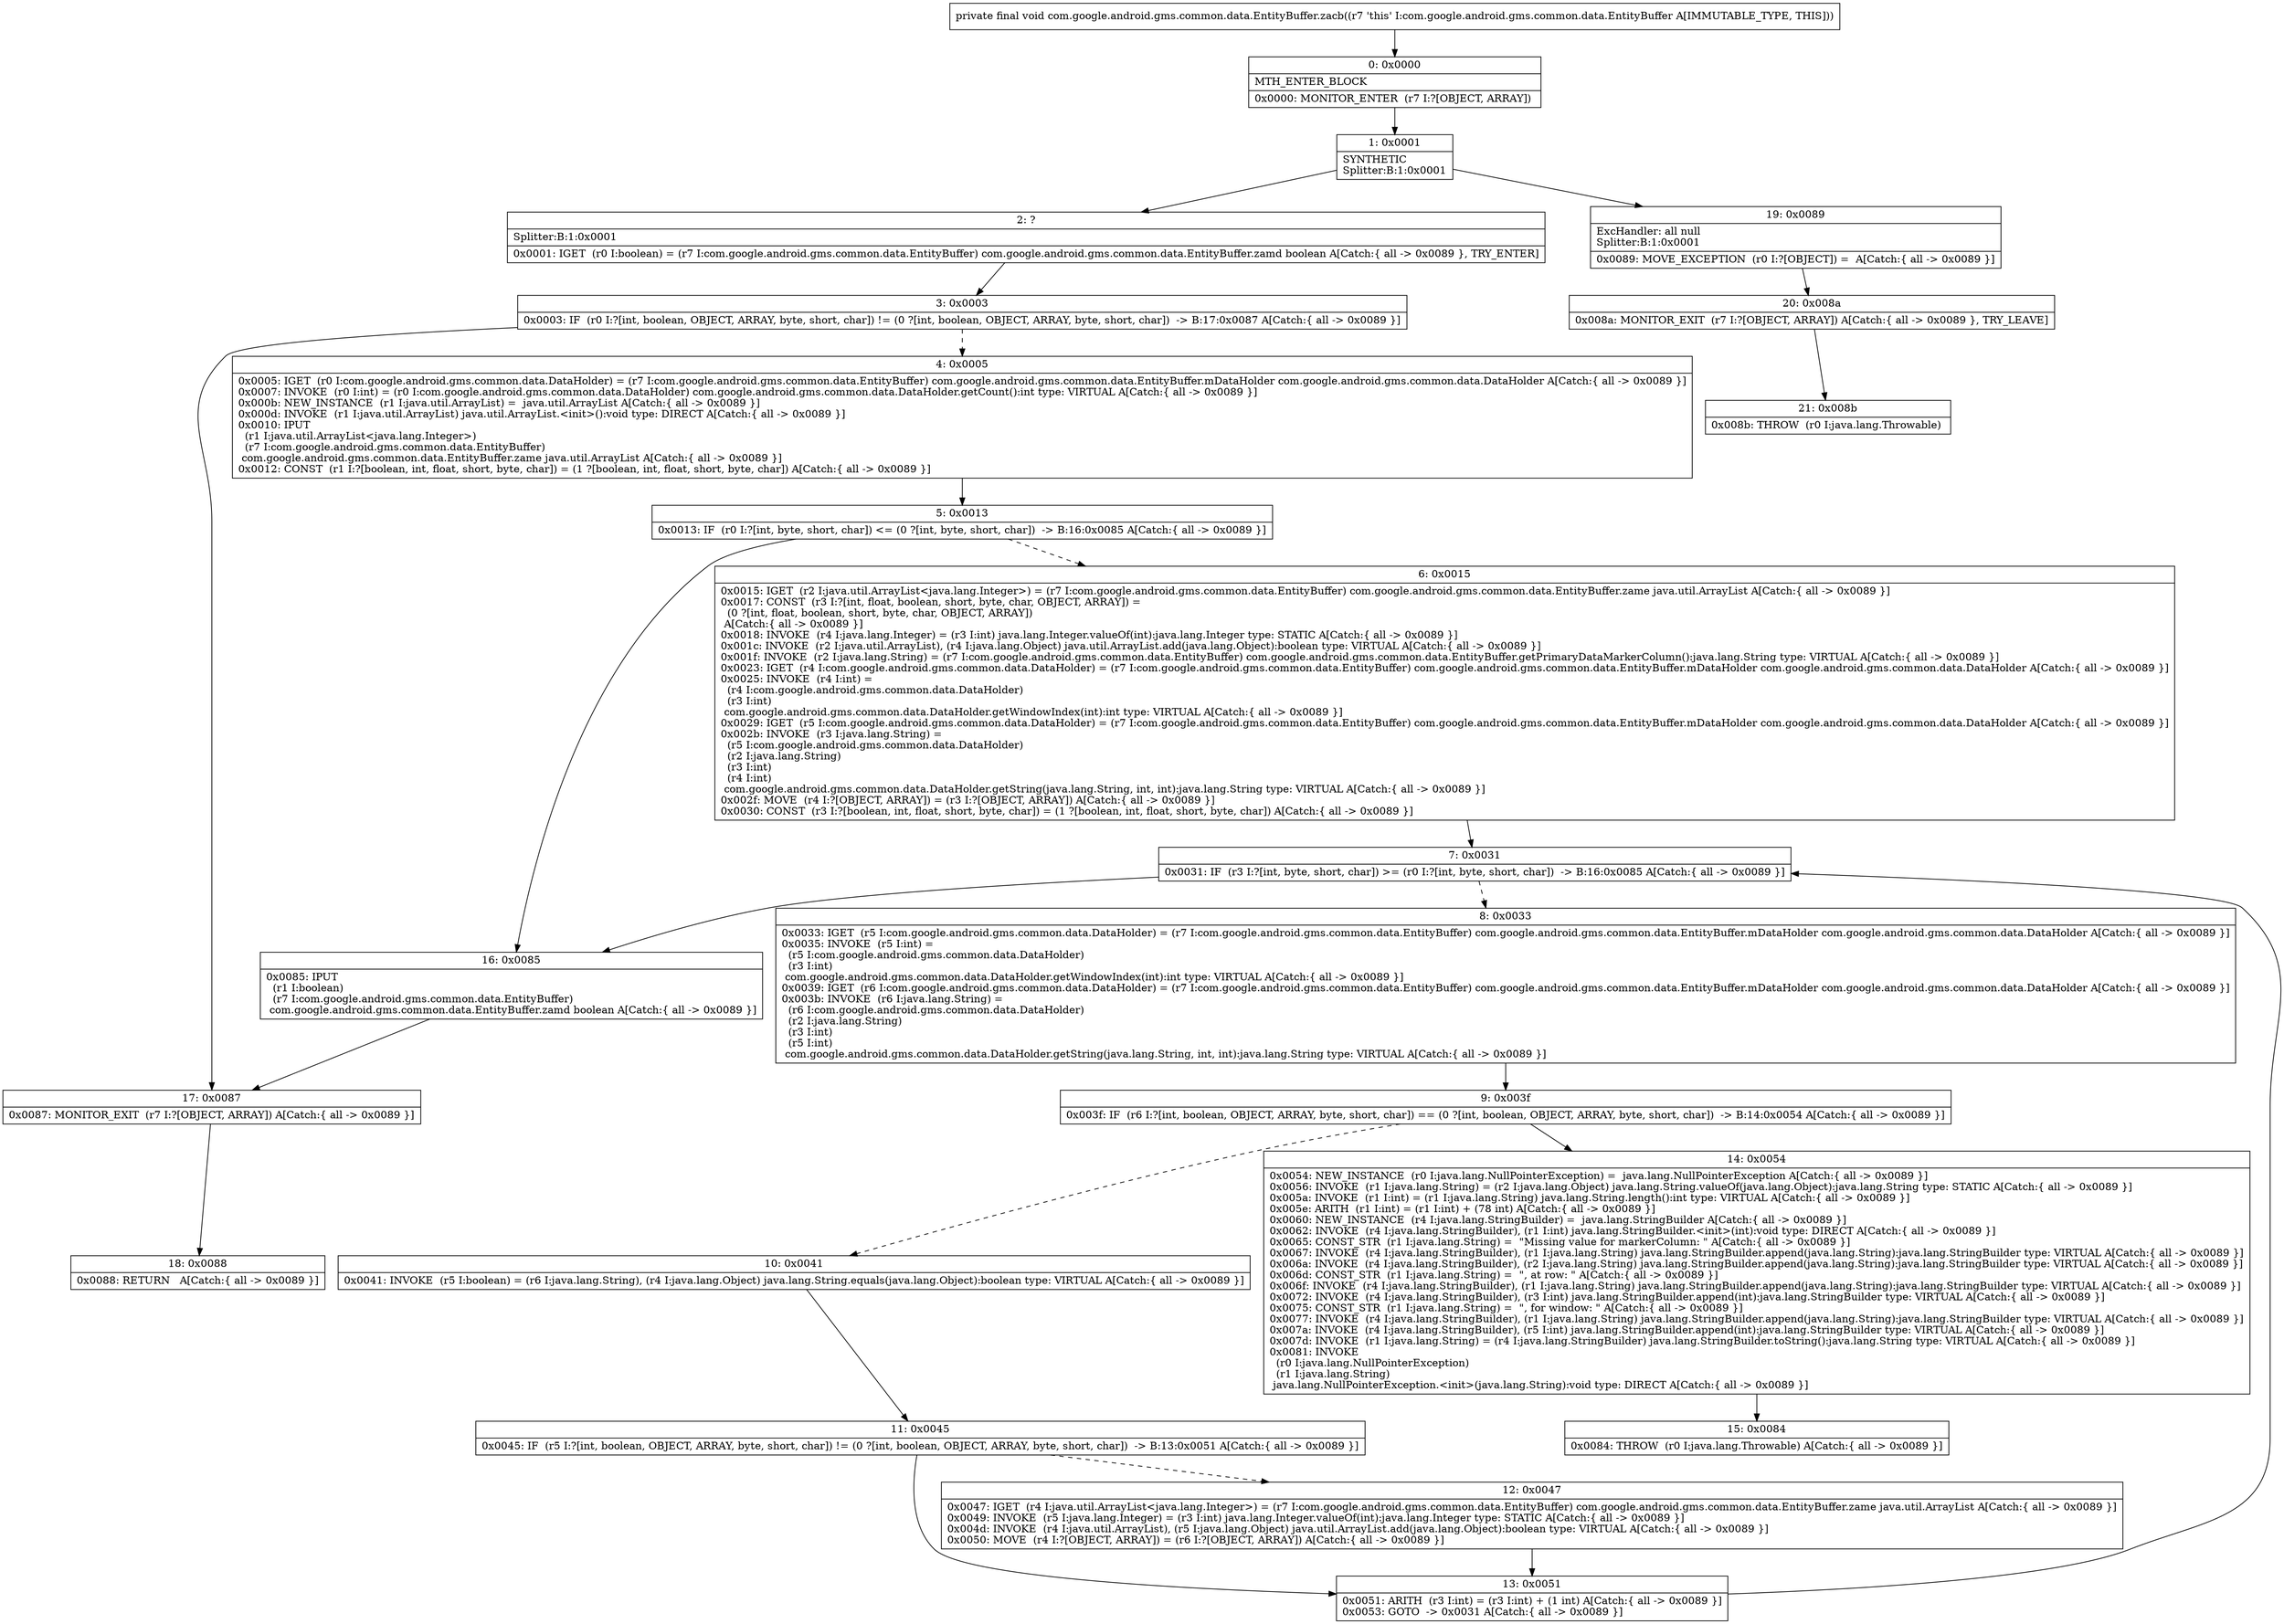 digraph "CFG forcom.google.android.gms.common.data.EntityBuffer.zacb()V" {
Node_0 [shape=record,label="{0\:\ 0x0000|MTH_ENTER_BLOCK\l|0x0000: MONITOR_ENTER  (r7 I:?[OBJECT, ARRAY]) \l}"];
Node_1 [shape=record,label="{1\:\ 0x0001|SYNTHETIC\lSplitter:B:1:0x0001\l}"];
Node_2 [shape=record,label="{2\:\ ?|Splitter:B:1:0x0001\l|0x0001: IGET  (r0 I:boolean) = (r7 I:com.google.android.gms.common.data.EntityBuffer) com.google.android.gms.common.data.EntityBuffer.zamd boolean A[Catch:\{ all \-\> 0x0089 \}, TRY_ENTER]\l}"];
Node_3 [shape=record,label="{3\:\ 0x0003|0x0003: IF  (r0 I:?[int, boolean, OBJECT, ARRAY, byte, short, char]) != (0 ?[int, boolean, OBJECT, ARRAY, byte, short, char])  \-\> B:17:0x0087 A[Catch:\{ all \-\> 0x0089 \}]\l}"];
Node_4 [shape=record,label="{4\:\ 0x0005|0x0005: IGET  (r0 I:com.google.android.gms.common.data.DataHolder) = (r7 I:com.google.android.gms.common.data.EntityBuffer) com.google.android.gms.common.data.EntityBuffer.mDataHolder com.google.android.gms.common.data.DataHolder A[Catch:\{ all \-\> 0x0089 \}]\l0x0007: INVOKE  (r0 I:int) = (r0 I:com.google.android.gms.common.data.DataHolder) com.google.android.gms.common.data.DataHolder.getCount():int type: VIRTUAL A[Catch:\{ all \-\> 0x0089 \}]\l0x000b: NEW_INSTANCE  (r1 I:java.util.ArrayList) =  java.util.ArrayList A[Catch:\{ all \-\> 0x0089 \}]\l0x000d: INVOKE  (r1 I:java.util.ArrayList) java.util.ArrayList.\<init\>():void type: DIRECT A[Catch:\{ all \-\> 0x0089 \}]\l0x0010: IPUT  \l  (r1 I:java.util.ArrayList\<java.lang.Integer\>)\l  (r7 I:com.google.android.gms.common.data.EntityBuffer)\l com.google.android.gms.common.data.EntityBuffer.zame java.util.ArrayList A[Catch:\{ all \-\> 0x0089 \}]\l0x0012: CONST  (r1 I:?[boolean, int, float, short, byte, char]) = (1 ?[boolean, int, float, short, byte, char]) A[Catch:\{ all \-\> 0x0089 \}]\l}"];
Node_5 [shape=record,label="{5\:\ 0x0013|0x0013: IF  (r0 I:?[int, byte, short, char]) \<= (0 ?[int, byte, short, char])  \-\> B:16:0x0085 A[Catch:\{ all \-\> 0x0089 \}]\l}"];
Node_6 [shape=record,label="{6\:\ 0x0015|0x0015: IGET  (r2 I:java.util.ArrayList\<java.lang.Integer\>) = (r7 I:com.google.android.gms.common.data.EntityBuffer) com.google.android.gms.common.data.EntityBuffer.zame java.util.ArrayList A[Catch:\{ all \-\> 0x0089 \}]\l0x0017: CONST  (r3 I:?[int, float, boolean, short, byte, char, OBJECT, ARRAY]) = \l  (0 ?[int, float, boolean, short, byte, char, OBJECT, ARRAY])\l A[Catch:\{ all \-\> 0x0089 \}]\l0x0018: INVOKE  (r4 I:java.lang.Integer) = (r3 I:int) java.lang.Integer.valueOf(int):java.lang.Integer type: STATIC A[Catch:\{ all \-\> 0x0089 \}]\l0x001c: INVOKE  (r2 I:java.util.ArrayList), (r4 I:java.lang.Object) java.util.ArrayList.add(java.lang.Object):boolean type: VIRTUAL A[Catch:\{ all \-\> 0x0089 \}]\l0x001f: INVOKE  (r2 I:java.lang.String) = (r7 I:com.google.android.gms.common.data.EntityBuffer) com.google.android.gms.common.data.EntityBuffer.getPrimaryDataMarkerColumn():java.lang.String type: VIRTUAL A[Catch:\{ all \-\> 0x0089 \}]\l0x0023: IGET  (r4 I:com.google.android.gms.common.data.DataHolder) = (r7 I:com.google.android.gms.common.data.EntityBuffer) com.google.android.gms.common.data.EntityBuffer.mDataHolder com.google.android.gms.common.data.DataHolder A[Catch:\{ all \-\> 0x0089 \}]\l0x0025: INVOKE  (r4 I:int) = \l  (r4 I:com.google.android.gms.common.data.DataHolder)\l  (r3 I:int)\l com.google.android.gms.common.data.DataHolder.getWindowIndex(int):int type: VIRTUAL A[Catch:\{ all \-\> 0x0089 \}]\l0x0029: IGET  (r5 I:com.google.android.gms.common.data.DataHolder) = (r7 I:com.google.android.gms.common.data.EntityBuffer) com.google.android.gms.common.data.EntityBuffer.mDataHolder com.google.android.gms.common.data.DataHolder A[Catch:\{ all \-\> 0x0089 \}]\l0x002b: INVOKE  (r3 I:java.lang.String) = \l  (r5 I:com.google.android.gms.common.data.DataHolder)\l  (r2 I:java.lang.String)\l  (r3 I:int)\l  (r4 I:int)\l com.google.android.gms.common.data.DataHolder.getString(java.lang.String, int, int):java.lang.String type: VIRTUAL A[Catch:\{ all \-\> 0x0089 \}]\l0x002f: MOVE  (r4 I:?[OBJECT, ARRAY]) = (r3 I:?[OBJECT, ARRAY]) A[Catch:\{ all \-\> 0x0089 \}]\l0x0030: CONST  (r3 I:?[boolean, int, float, short, byte, char]) = (1 ?[boolean, int, float, short, byte, char]) A[Catch:\{ all \-\> 0x0089 \}]\l}"];
Node_7 [shape=record,label="{7\:\ 0x0031|0x0031: IF  (r3 I:?[int, byte, short, char]) \>= (r0 I:?[int, byte, short, char])  \-\> B:16:0x0085 A[Catch:\{ all \-\> 0x0089 \}]\l}"];
Node_8 [shape=record,label="{8\:\ 0x0033|0x0033: IGET  (r5 I:com.google.android.gms.common.data.DataHolder) = (r7 I:com.google.android.gms.common.data.EntityBuffer) com.google.android.gms.common.data.EntityBuffer.mDataHolder com.google.android.gms.common.data.DataHolder A[Catch:\{ all \-\> 0x0089 \}]\l0x0035: INVOKE  (r5 I:int) = \l  (r5 I:com.google.android.gms.common.data.DataHolder)\l  (r3 I:int)\l com.google.android.gms.common.data.DataHolder.getWindowIndex(int):int type: VIRTUAL A[Catch:\{ all \-\> 0x0089 \}]\l0x0039: IGET  (r6 I:com.google.android.gms.common.data.DataHolder) = (r7 I:com.google.android.gms.common.data.EntityBuffer) com.google.android.gms.common.data.EntityBuffer.mDataHolder com.google.android.gms.common.data.DataHolder A[Catch:\{ all \-\> 0x0089 \}]\l0x003b: INVOKE  (r6 I:java.lang.String) = \l  (r6 I:com.google.android.gms.common.data.DataHolder)\l  (r2 I:java.lang.String)\l  (r3 I:int)\l  (r5 I:int)\l com.google.android.gms.common.data.DataHolder.getString(java.lang.String, int, int):java.lang.String type: VIRTUAL A[Catch:\{ all \-\> 0x0089 \}]\l}"];
Node_9 [shape=record,label="{9\:\ 0x003f|0x003f: IF  (r6 I:?[int, boolean, OBJECT, ARRAY, byte, short, char]) == (0 ?[int, boolean, OBJECT, ARRAY, byte, short, char])  \-\> B:14:0x0054 A[Catch:\{ all \-\> 0x0089 \}]\l}"];
Node_10 [shape=record,label="{10\:\ 0x0041|0x0041: INVOKE  (r5 I:boolean) = (r6 I:java.lang.String), (r4 I:java.lang.Object) java.lang.String.equals(java.lang.Object):boolean type: VIRTUAL A[Catch:\{ all \-\> 0x0089 \}]\l}"];
Node_11 [shape=record,label="{11\:\ 0x0045|0x0045: IF  (r5 I:?[int, boolean, OBJECT, ARRAY, byte, short, char]) != (0 ?[int, boolean, OBJECT, ARRAY, byte, short, char])  \-\> B:13:0x0051 A[Catch:\{ all \-\> 0x0089 \}]\l}"];
Node_12 [shape=record,label="{12\:\ 0x0047|0x0047: IGET  (r4 I:java.util.ArrayList\<java.lang.Integer\>) = (r7 I:com.google.android.gms.common.data.EntityBuffer) com.google.android.gms.common.data.EntityBuffer.zame java.util.ArrayList A[Catch:\{ all \-\> 0x0089 \}]\l0x0049: INVOKE  (r5 I:java.lang.Integer) = (r3 I:int) java.lang.Integer.valueOf(int):java.lang.Integer type: STATIC A[Catch:\{ all \-\> 0x0089 \}]\l0x004d: INVOKE  (r4 I:java.util.ArrayList), (r5 I:java.lang.Object) java.util.ArrayList.add(java.lang.Object):boolean type: VIRTUAL A[Catch:\{ all \-\> 0x0089 \}]\l0x0050: MOVE  (r4 I:?[OBJECT, ARRAY]) = (r6 I:?[OBJECT, ARRAY]) A[Catch:\{ all \-\> 0x0089 \}]\l}"];
Node_13 [shape=record,label="{13\:\ 0x0051|0x0051: ARITH  (r3 I:int) = (r3 I:int) + (1 int) A[Catch:\{ all \-\> 0x0089 \}]\l0x0053: GOTO  \-\> 0x0031 A[Catch:\{ all \-\> 0x0089 \}]\l}"];
Node_14 [shape=record,label="{14\:\ 0x0054|0x0054: NEW_INSTANCE  (r0 I:java.lang.NullPointerException) =  java.lang.NullPointerException A[Catch:\{ all \-\> 0x0089 \}]\l0x0056: INVOKE  (r1 I:java.lang.String) = (r2 I:java.lang.Object) java.lang.String.valueOf(java.lang.Object):java.lang.String type: STATIC A[Catch:\{ all \-\> 0x0089 \}]\l0x005a: INVOKE  (r1 I:int) = (r1 I:java.lang.String) java.lang.String.length():int type: VIRTUAL A[Catch:\{ all \-\> 0x0089 \}]\l0x005e: ARITH  (r1 I:int) = (r1 I:int) + (78 int) A[Catch:\{ all \-\> 0x0089 \}]\l0x0060: NEW_INSTANCE  (r4 I:java.lang.StringBuilder) =  java.lang.StringBuilder A[Catch:\{ all \-\> 0x0089 \}]\l0x0062: INVOKE  (r4 I:java.lang.StringBuilder), (r1 I:int) java.lang.StringBuilder.\<init\>(int):void type: DIRECT A[Catch:\{ all \-\> 0x0089 \}]\l0x0065: CONST_STR  (r1 I:java.lang.String) =  \"Missing value for markerColumn: \" A[Catch:\{ all \-\> 0x0089 \}]\l0x0067: INVOKE  (r4 I:java.lang.StringBuilder), (r1 I:java.lang.String) java.lang.StringBuilder.append(java.lang.String):java.lang.StringBuilder type: VIRTUAL A[Catch:\{ all \-\> 0x0089 \}]\l0x006a: INVOKE  (r4 I:java.lang.StringBuilder), (r2 I:java.lang.String) java.lang.StringBuilder.append(java.lang.String):java.lang.StringBuilder type: VIRTUAL A[Catch:\{ all \-\> 0x0089 \}]\l0x006d: CONST_STR  (r1 I:java.lang.String) =  \", at row: \" A[Catch:\{ all \-\> 0x0089 \}]\l0x006f: INVOKE  (r4 I:java.lang.StringBuilder), (r1 I:java.lang.String) java.lang.StringBuilder.append(java.lang.String):java.lang.StringBuilder type: VIRTUAL A[Catch:\{ all \-\> 0x0089 \}]\l0x0072: INVOKE  (r4 I:java.lang.StringBuilder), (r3 I:int) java.lang.StringBuilder.append(int):java.lang.StringBuilder type: VIRTUAL A[Catch:\{ all \-\> 0x0089 \}]\l0x0075: CONST_STR  (r1 I:java.lang.String) =  \", for window: \" A[Catch:\{ all \-\> 0x0089 \}]\l0x0077: INVOKE  (r4 I:java.lang.StringBuilder), (r1 I:java.lang.String) java.lang.StringBuilder.append(java.lang.String):java.lang.StringBuilder type: VIRTUAL A[Catch:\{ all \-\> 0x0089 \}]\l0x007a: INVOKE  (r4 I:java.lang.StringBuilder), (r5 I:int) java.lang.StringBuilder.append(int):java.lang.StringBuilder type: VIRTUAL A[Catch:\{ all \-\> 0x0089 \}]\l0x007d: INVOKE  (r1 I:java.lang.String) = (r4 I:java.lang.StringBuilder) java.lang.StringBuilder.toString():java.lang.String type: VIRTUAL A[Catch:\{ all \-\> 0x0089 \}]\l0x0081: INVOKE  \l  (r0 I:java.lang.NullPointerException)\l  (r1 I:java.lang.String)\l java.lang.NullPointerException.\<init\>(java.lang.String):void type: DIRECT A[Catch:\{ all \-\> 0x0089 \}]\l}"];
Node_15 [shape=record,label="{15\:\ 0x0084|0x0084: THROW  (r0 I:java.lang.Throwable) A[Catch:\{ all \-\> 0x0089 \}]\l}"];
Node_16 [shape=record,label="{16\:\ 0x0085|0x0085: IPUT  \l  (r1 I:boolean)\l  (r7 I:com.google.android.gms.common.data.EntityBuffer)\l com.google.android.gms.common.data.EntityBuffer.zamd boolean A[Catch:\{ all \-\> 0x0089 \}]\l}"];
Node_17 [shape=record,label="{17\:\ 0x0087|0x0087: MONITOR_EXIT  (r7 I:?[OBJECT, ARRAY]) A[Catch:\{ all \-\> 0x0089 \}]\l}"];
Node_18 [shape=record,label="{18\:\ 0x0088|0x0088: RETURN   A[Catch:\{ all \-\> 0x0089 \}]\l}"];
Node_19 [shape=record,label="{19\:\ 0x0089|ExcHandler: all null\lSplitter:B:1:0x0001\l|0x0089: MOVE_EXCEPTION  (r0 I:?[OBJECT]) =  A[Catch:\{ all \-\> 0x0089 \}]\l}"];
Node_20 [shape=record,label="{20\:\ 0x008a|0x008a: MONITOR_EXIT  (r7 I:?[OBJECT, ARRAY]) A[Catch:\{ all \-\> 0x0089 \}, TRY_LEAVE]\l}"];
Node_21 [shape=record,label="{21\:\ 0x008b|0x008b: THROW  (r0 I:java.lang.Throwable) \l}"];
MethodNode[shape=record,label="{private final void com.google.android.gms.common.data.EntityBuffer.zacb((r7 'this' I:com.google.android.gms.common.data.EntityBuffer A[IMMUTABLE_TYPE, THIS])) }"];
MethodNode -> Node_0;
Node_0 -> Node_1;
Node_1 -> Node_2;
Node_1 -> Node_19;
Node_2 -> Node_3;
Node_3 -> Node_4[style=dashed];
Node_3 -> Node_17;
Node_4 -> Node_5;
Node_5 -> Node_6[style=dashed];
Node_5 -> Node_16;
Node_6 -> Node_7;
Node_7 -> Node_8[style=dashed];
Node_7 -> Node_16;
Node_8 -> Node_9;
Node_9 -> Node_10[style=dashed];
Node_9 -> Node_14;
Node_10 -> Node_11;
Node_11 -> Node_12[style=dashed];
Node_11 -> Node_13;
Node_12 -> Node_13;
Node_13 -> Node_7;
Node_14 -> Node_15;
Node_16 -> Node_17;
Node_17 -> Node_18;
Node_19 -> Node_20;
Node_20 -> Node_21;
}

